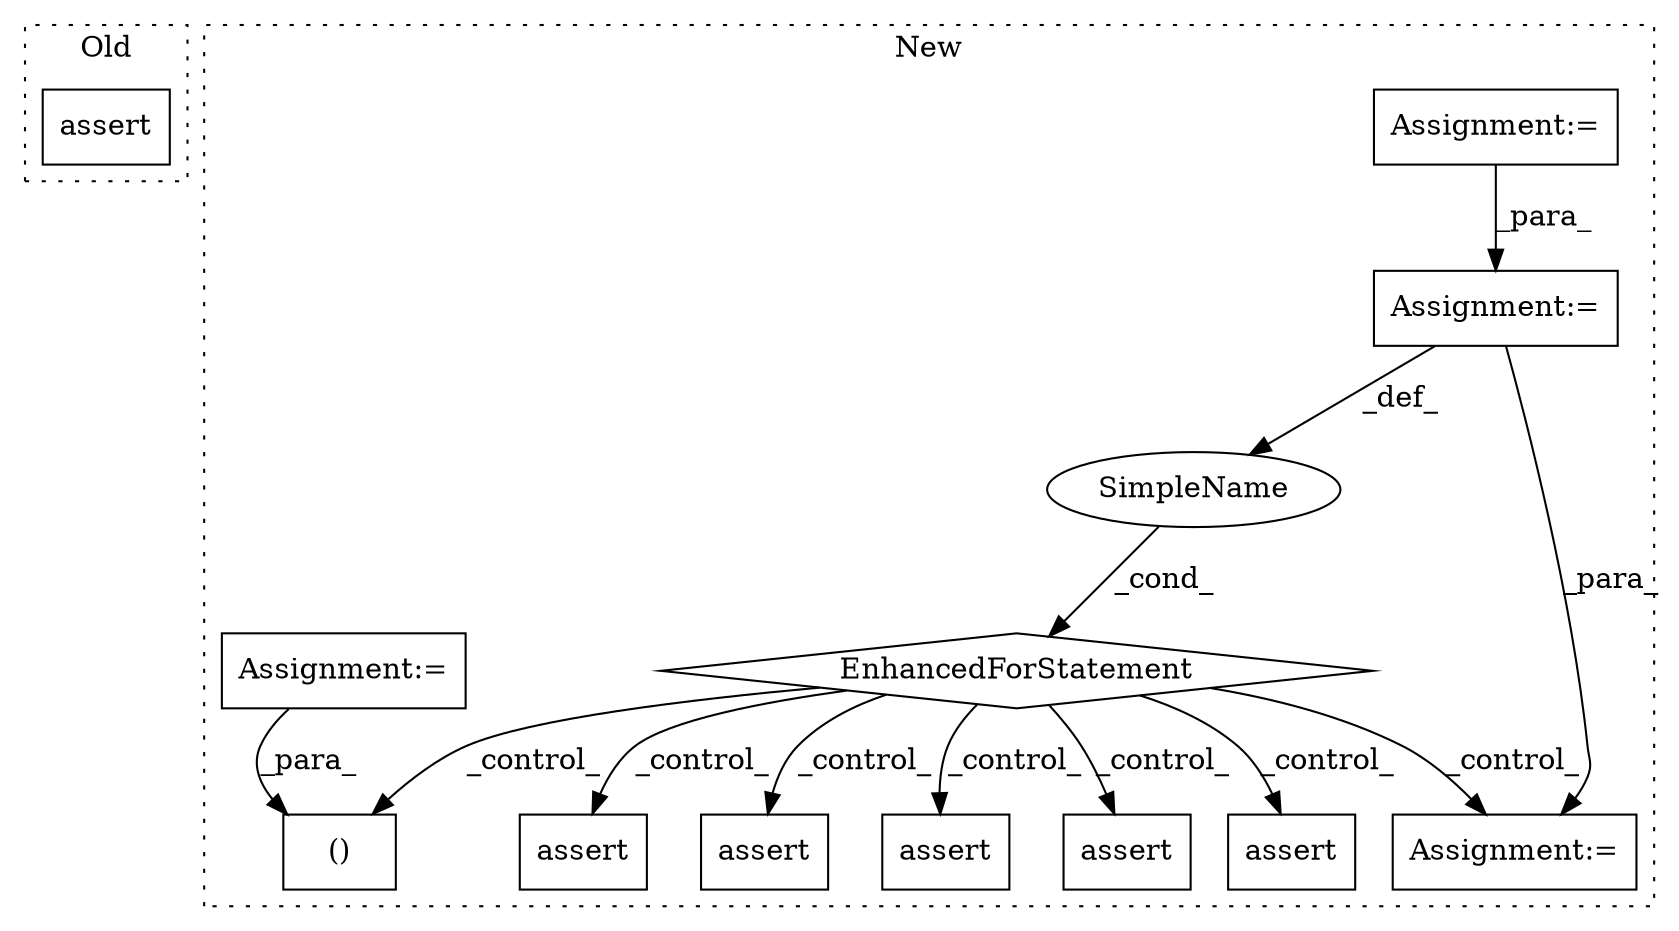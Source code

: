 digraph G {
subgraph cluster0 {
1 [label="assert" a="6" s="3658" l="7" shape="box"];
label = "Old";
style="dotted";
}
subgraph cluster1 {
2 [label="EnhancedForStatement" a="70" s="7652,7767" l="75,2" shape="diamond"];
3 [label="Assignment:=" a="7" s="3918" l="1" shape="box"];
4 [label="assert" a="6" s="8148" l="7" shape="box"];
5 [label="SimpleName" a="42" s="7731" l="13" shape="ellipse"];
6 [label="Assignment:=" a="7" s="7652,7767" l="75,2" shape="box"];
7 [label="assert" a="6" s="8070" l="7" shape="box"];
8 [label="Assignment:=" a="7" s="7881" l="2" shape="box"];
9 [label="assert" a="6" s="8109" l="7" shape="box"];
10 [label="()" a="106" s="7911" l="97" shape="box"];
11 [label="assert" a="6" s="8031" l="7" shape="box"];
12 [label="Assignment:=" a="7" s="248" l="9" shape="box"];
13 [label="assert" a="6" s="8227" l="7" shape="box"];
label = "New";
style="dotted";
}
2 -> 4 [label="_control_"];
2 -> 8 [label="_control_"];
2 -> 7 [label="_control_"];
2 -> 10 [label="_control_"];
2 -> 9 [label="_control_"];
2 -> 11 [label="_control_"];
2 -> 13 [label="_control_"];
3 -> 6 [label="_para_"];
5 -> 2 [label="_cond_"];
6 -> 5 [label="_def_"];
6 -> 8 [label="_para_"];
12 -> 10 [label="_para_"];
}